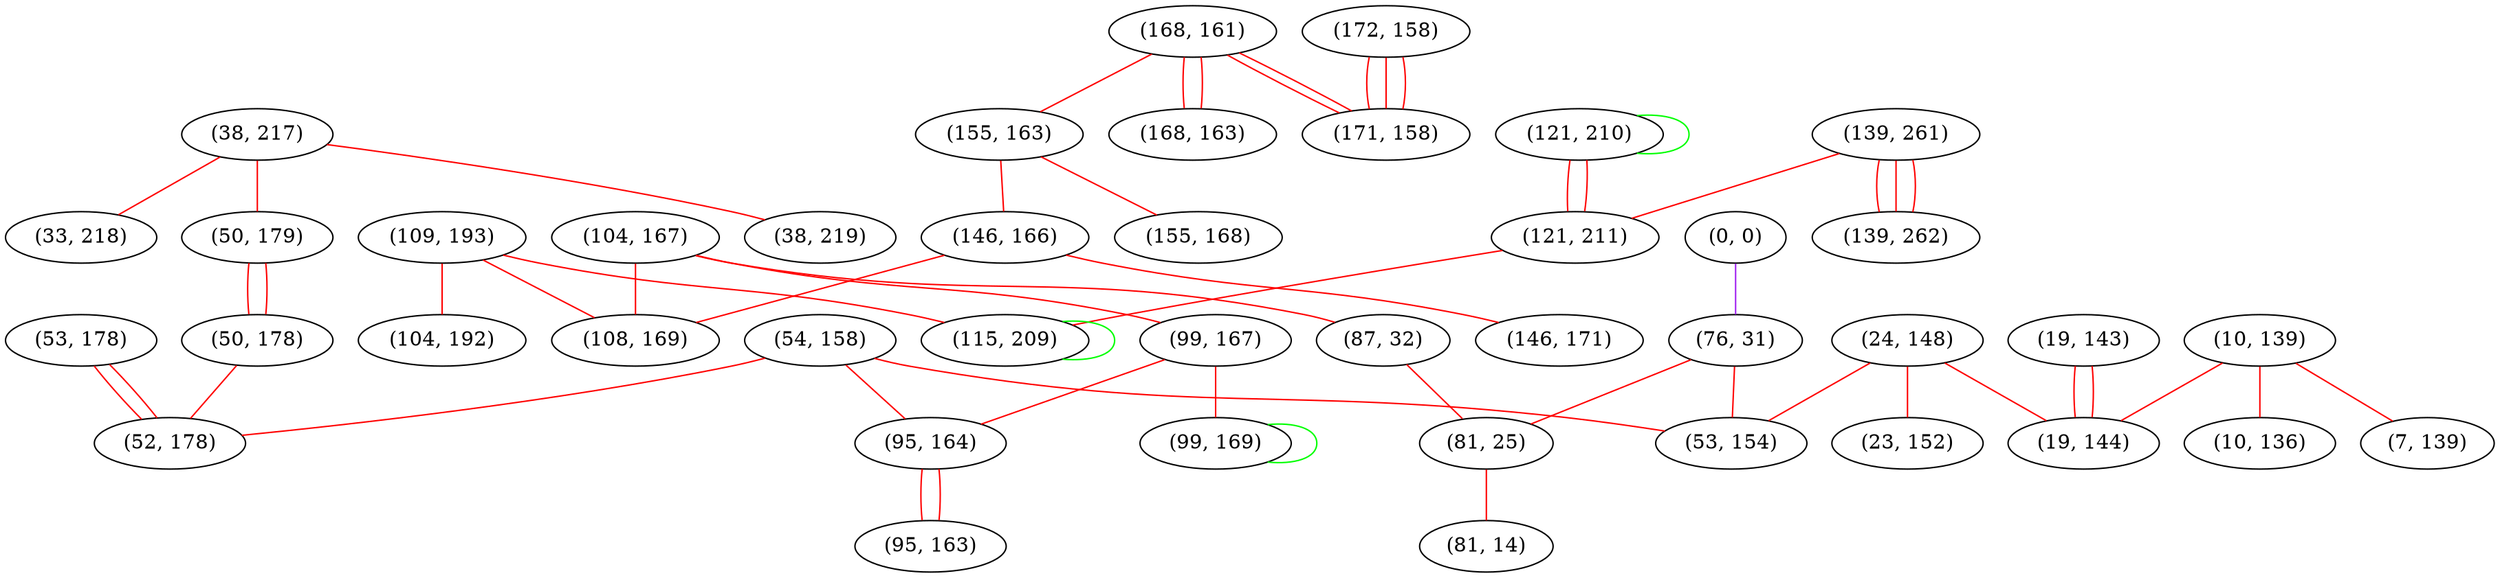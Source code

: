 graph "" {
"(109, 193)";
"(10, 139)";
"(19, 143)";
"(38, 217)";
"(172, 158)";
"(104, 167)";
"(99, 167)";
"(50, 179)";
"(7, 139)";
"(54, 158)";
"(10, 136)";
"(121, 210)";
"(139, 261)";
"(168, 161)";
"(53, 178)";
"(104, 192)";
"(155, 163)";
"(146, 166)";
"(50, 178)";
"(52, 178)";
"(0, 0)";
"(155, 168)";
"(121, 211)";
"(76, 31)";
"(99, 169)";
"(87, 32)";
"(81, 25)";
"(38, 219)";
"(108, 169)";
"(146, 171)";
"(24, 148)";
"(168, 163)";
"(53, 154)";
"(171, 158)";
"(19, 144)";
"(115, 209)";
"(95, 164)";
"(23, 152)";
"(95, 163)";
"(81, 14)";
"(33, 218)";
"(139, 262)";
"(109, 193)" -- "(104, 192)"  [color=red, key=0, weight=1];
"(109, 193)" -- "(108, 169)"  [color=red, key=0, weight=1];
"(109, 193)" -- "(115, 209)"  [color=red, key=0, weight=1];
"(10, 139)" -- "(19, 144)"  [color=red, key=0, weight=1];
"(10, 139)" -- "(7, 139)"  [color=red, key=0, weight=1];
"(10, 139)" -- "(10, 136)"  [color=red, key=0, weight=1];
"(19, 143)" -- "(19, 144)"  [color=red, key=0, weight=1];
"(19, 143)" -- "(19, 144)"  [color=red, key=1, weight=1];
"(38, 217)" -- "(33, 218)"  [color=red, key=0, weight=1];
"(38, 217)" -- "(38, 219)"  [color=red, key=0, weight=1];
"(38, 217)" -- "(50, 179)"  [color=red, key=0, weight=1];
"(172, 158)" -- "(171, 158)"  [color=red, key=0, weight=1];
"(172, 158)" -- "(171, 158)"  [color=red, key=1, weight=1];
"(172, 158)" -- "(171, 158)"  [color=red, key=2, weight=1];
"(104, 167)" -- "(108, 169)"  [color=red, key=0, weight=1];
"(104, 167)" -- "(99, 167)"  [color=red, key=0, weight=1];
"(104, 167)" -- "(87, 32)"  [color=red, key=0, weight=1];
"(99, 167)" -- "(95, 164)"  [color=red, key=0, weight=1];
"(99, 167)" -- "(99, 169)"  [color=red, key=0, weight=1];
"(50, 179)" -- "(50, 178)"  [color=red, key=0, weight=1];
"(50, 179)" -- "(50, 178)"  [color=red, key=1, weight=1];
"(54, 158)" -- "(95, 164)"  [color=red, key=0, weight=1];
"(54, 158)" -- "(52, 178)"  [color=red, key=0, weight=1];
"(54, 158)" -- "(53, 154)"  [color=red, key=0, weight=1];
"(121, 210)" -- "(121, 210)"  [color=green, key=0, weight=2];
"(121, 210)" -- "(121, 211)"  [color=red, key=0, weight=1];
"(121, 210)" -- "(121, 211)"  [color=red, key=1, weight=1];
"(139, 261)" -- "(121, 211)"  [color=red, key=0, weight=1];
"(139, 261)" -- "(139, 262)"  [color=red, key=0, weight=1];
"(139, 261)" -- "(139, 262)"  [color=red, key=1, weight=1];
"(139, 261)" -- "(139, 262)"  [color=red, key=2, weight=1];
"(168, 161)" -- "(168, 163)"  [color=red, key=0, weight=1];
"(168, 161)" -- "(168, 163)"  [color=red, key=1, weight=1];
"(168, 161)" -- "(155, 163)"  [color=red, key=0, weight=1];
"(168, 161)" -- "(171, 158)"  [color=red, key=0, weight=1];
"(168, 161)" -- "(171, 158)"  [color=red, key=1, weight=1];
"(53, 178)" -- "(52, 178)"  [color=red, key=0, weight=1];
"(53, 178)" -- "(52, 178)"  [color=red, key=1, weight=1];
"(155, 163)" -- "(155, 168)"  [color=red, key=0, weight=1];
"(155, 163)" -- "(146, 166)"  [color=red, key=0, weight=1];
"(146, 166)" -- "(146, 171)"  [color=red, key=0, weight=1];
"(146, 166)" -- "(108, 169)"  [color=red, key=0, weight=1];
"(50, 178)" -- "(52, 178)"  [color=red, key=0, weight=1];
"(0, 0)" -- "(76, 31)"  [color=purple, key=0, weight=4];
"(121, 211)" -- "(115, 209)"  [color=red, key=0, weight=1];
"(76, 31)" -- "(53, 154)"  [color=red, key=0, weight=1];
"(76, 31)" -- "(81, 25)"  [color=red, key=0, weight=1];
"(99, 169)" -- "(99, 169)"  [color=green, key=0, weight=2];
"(87, 32)" -- "(81, 25)"  [color=red, key=0, weight=1];
"(81, 25)" -- "(81, 14)"  [color=red, key=0, weight=1];
"(24, 148)" -- "(19, 144)"  [color=red, key=0, weight=1];
"(24, 148)" -- "(53, 154)"  [color=red, key=0, weight=1];
"(24, 148)" -- "(23, 152)"  [color=red, key=0, weight=1];
"(115, 209)" -- "(115, 209)"  [color=green, key=0, weight=2];
"(95, 164)" -- "(95, 163)"  [color=red, key=0, weight=1];
"(95, 164)" -- "(95, 163)"  [color=red, key=1, weight=1];
}
